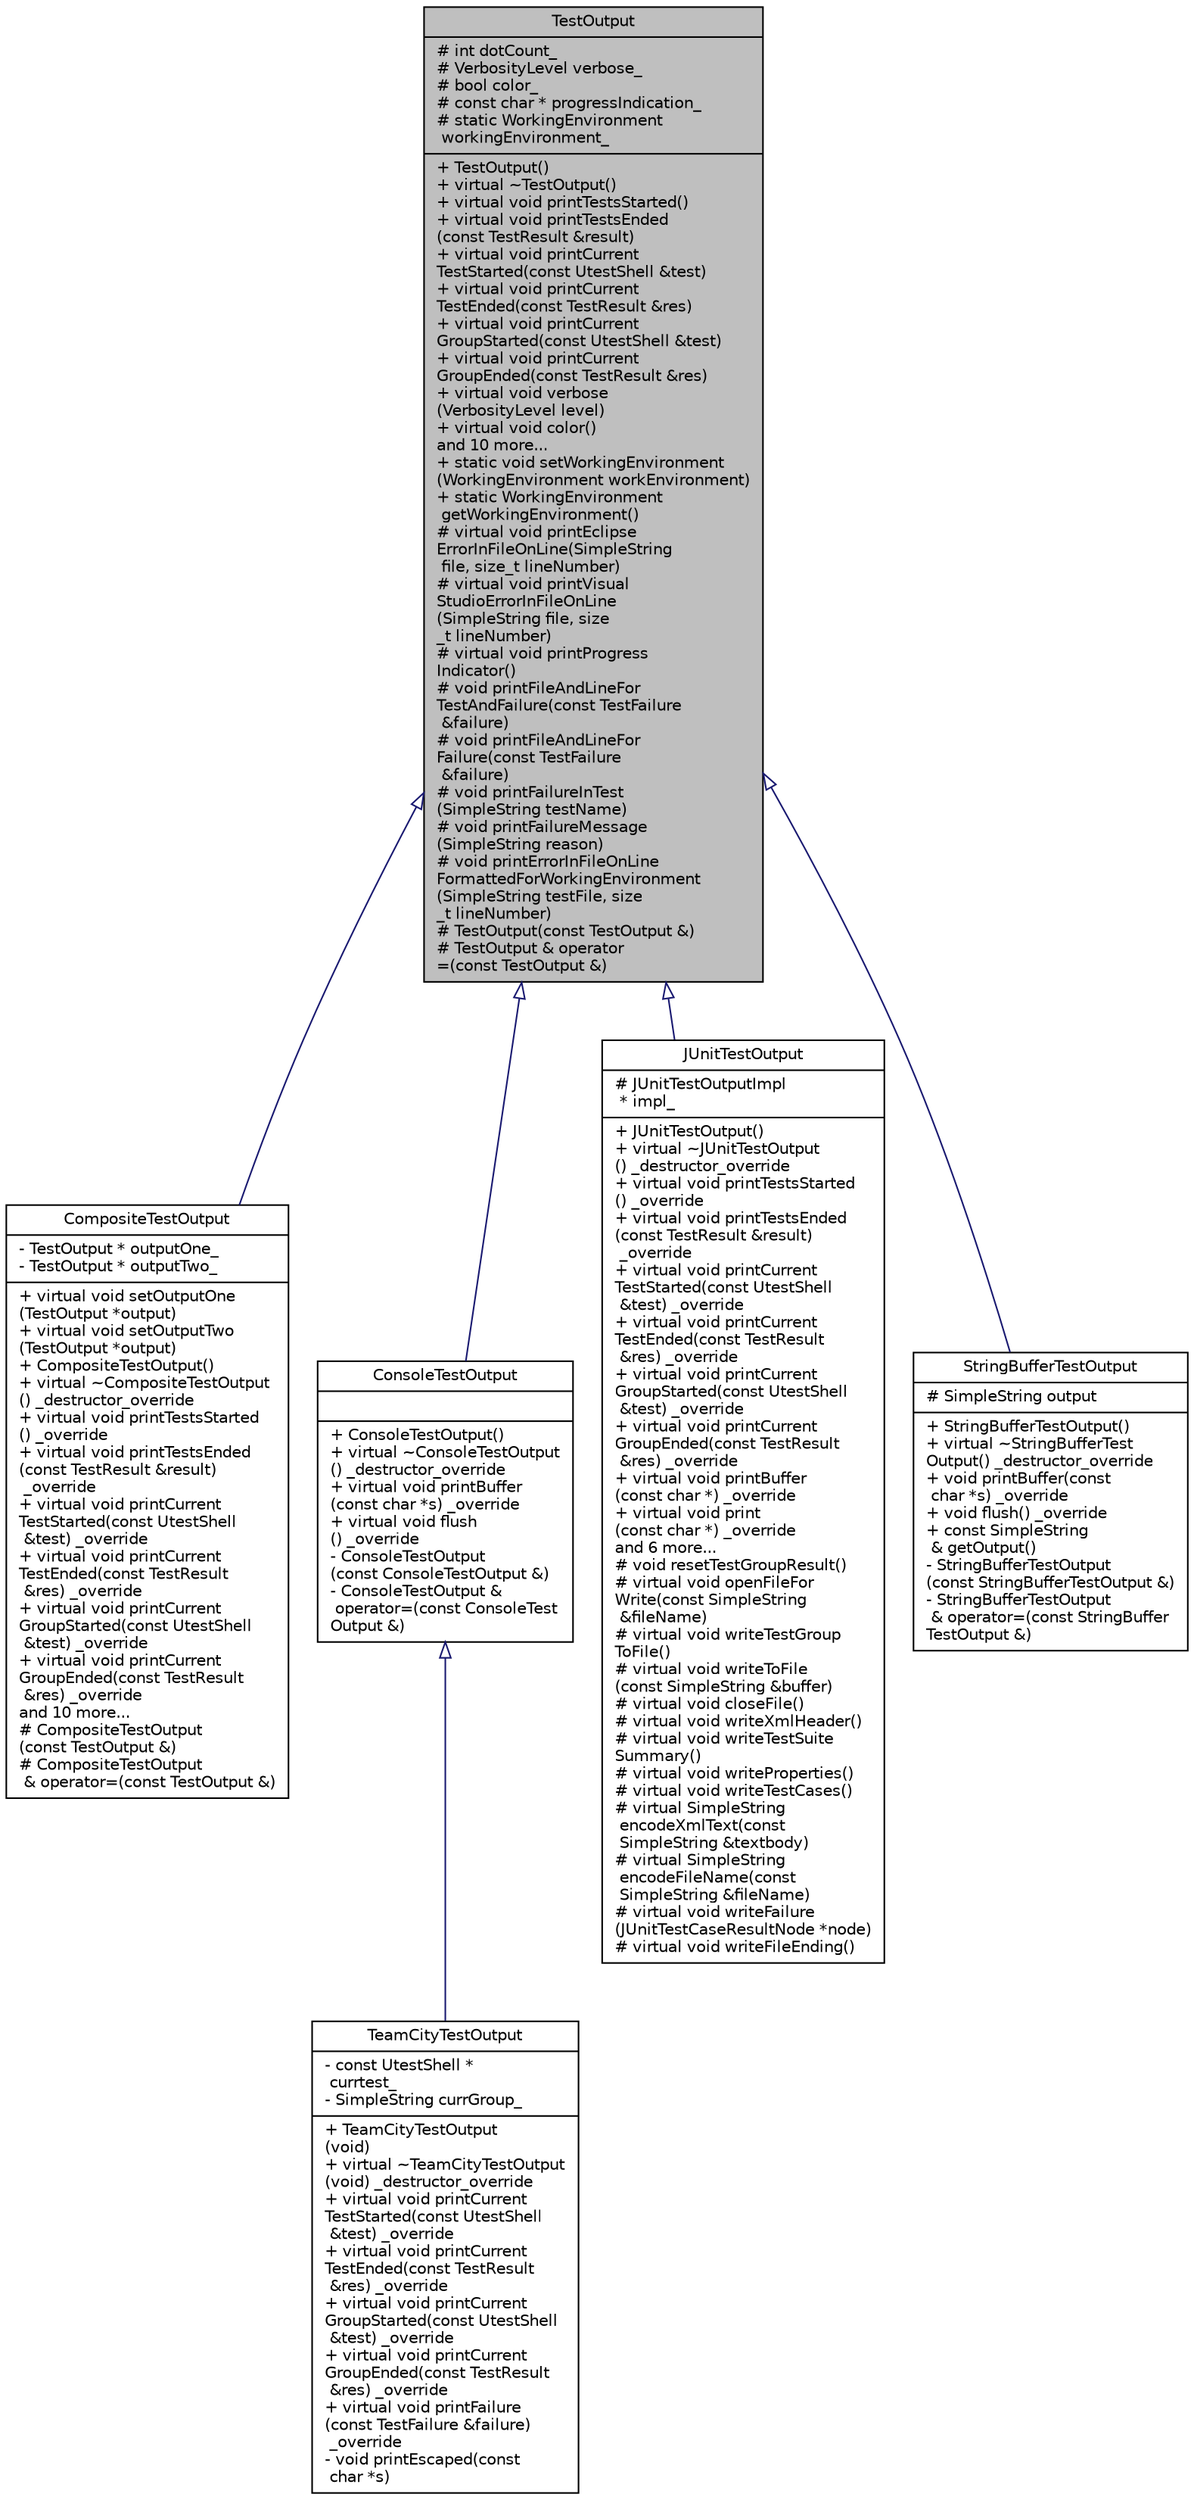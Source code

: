 digraph "TestOutput"
{
 // LATEX_PDF_SIZE
  edge [fontname="Helvetica",fontsize="10",labelfontname="Helvetica",labelfontsize="10"];
  node [fontname="Helvetica",fontsize="10",shape=record];
  Node1 [label="{TestOutput\n|# int dotCount_\l# VerbosityLevel verbose_\l# bool color_\l# const char * progressIndication_\l# static WorkingEnvironment\l workingEnvironment_\l|+  TestOutput()\l+ virtual ~TestOutput()\l+ virtual void printTestsStarted()\l+ virtual void printTestsEnded\l(const TestResult &result)\l+ virtual void printCurrent\lTestStarted(const UtestShell &test)\l+ virtual void printCurrent\lTestEnded(const TestResult &res)\l+ virtual void printCurrent\lGroupStarted(const UtestShell &test)\l+ virtual void printCurrent\lGroupEnded(const TestResult &res)\l+ virtual void verbose\l(VerbosityLevel level)\l+ virtual void color()\land 10 more...\l+ static void setWorkingEnvironment\l(WorkingEnvironment workEnvironment)\l+ static WorkingEnvironment\l getWorkingEnvironment()\l# virtual void printEclipse\lErrorInFileOnLine(SimpleString\l file, size_t lineNumber)\l# virtual void printVisual\lStudioErrorInFileOnLine\l(SimpleString file, size\l_t lineNumber)\l# virtual void printProgress\lIndicator()\l# void printFileAndLineFor\lTestAndFailure(const TestFailure\l &failure)\l# void printFileAndLineFor\lFailure(const TestFailure\l &failure)\l# void printFailureInTest\l(SimpleString testName)\l# void printFailureMessage\l(SimpleString reason)\l# void printErrorInFileOnLine\lFormattedForWorkingEnvironment\l(SimpleString testFile, size\l_t lineNumber)\l#  TestOutput(const TestOutput &)\l# TestOutput & operator\l=(const TestOutput &)\l}",height=0.2,width=0.4,color="black", fillcolor="grey75", style="filled", fontcolor="black",tooltip=" "];
  Node1 -> Node2 [dir="back",color="midnightblue",fontsize="10",style="solid",arrowtail="onormal",fontname="Helvetica"];
  Node2 [label="{CompositeTestOutput\n|- TestOutput * outputOne_\l- TestOutput * outputTwo_\l|+ virtual void setOutputOne\l(TestOutput *output)\l+ virtual void setOutputTwo\l(TestOutput *output)\l+  CompositeTestOutput()\l+ virtual ~CompositeTestOutput\l() _destructor_override\l+ virtual void printTestsStarted\l() _override\l+ virtual void printTestsEnded\l(const TestResult &result)\l _override\l+ virtual void printCurrent\lTestStarted(const UtestShell\l &test) _override\l+ virtual void printCurrent\lTestEnded(const TestResult\l &res) _override\l+ virtual void printCurrent\lGroupStarted(const UtestShell\l &test) _override\l+ virtual void printCurrent\lGroupEnded(const TestResult\l &res) _override\land 10 more...\l#  CompositeTestOutput\l(const TestOutput &)\l# CompositeTestOutput\l & operator=(const TestOutput &)\l}",height=0.2,width=0.4,color="black", fillcolor="white", style="filled",URL="$classCompositeTestOutput.html",tooltip=" "];
  Node1 -> Node3 [dir="back",color="midnightblue",fontsize="10",style="solid",arrowtail="onormal",fontname="Helvetica"];
  Node3 [label="{ConsoleTestOutput\n||+  ConsoleTestOutput()\l+ virtual ~ConsoleTestOutput\l() _destructor_override\l+ virtual void printBuffer\l(const char *s) _override\l+ virtual void flush\l() _override\l-  ConsoleTestOutput\l(const ConsoleTestOutput &)\l- ConsoleTestOutput &\l operator=(const ConsoleTest\lOutput &)\l}",height=0.2,width=0.4,color="black", fillcolor="white", style="filled",URL="$classConsoleTestOutput.html",tooltip=" "];
  Node3 -> Node4 [dir="back",color="midnightblue",fontsize="10",style="solid",arrowtail="onormal",fontname="Helvetica"];
  Node4 [label="{TeamCityTestOutput\n|- const UtestShell *\l currtest_\l- SimpleString currGroup_\l|+  TeamCityTestOutput\l(void)\l+ virtual ~TeamCityTestOutput\l(void) _destructor_override\l+ virtual void printCurrent\lTestStarted(const UtestShell\l &test) _override\l+ virtual void printCurrent\lTestEnded(const TestResult\l &res) _override\l+ virtual void printCurrent\lGroupStarted(const UtestShell\l &test) _override\l+ virtual void printCurrent\lGroupEnded(const TestResult\l &res) _override\l+ virtual void printFailure\l(const TestFailure &failure)\l _override\l- void printEscaped(const\l char *s)\l}",height=0.2,width=0.4,color="black", fillcolor="white", style="filled",URL="$classTeamCityTestOutput.html",tooltip=" "];
  Node1 -> Node5 [dir="back",color="midnightblue",fontsize="10",style="solid",arrowtail="onormal",fontname="Helvetica"];
  Node5 [label="{JUnitTestOutput\n|# JUnitTestOutputImpl\l * impl_\l|+  JUnitTestOutput()\l+ virtual ~JUnitTestOutput\l() _destructor_override\l+ virtual void printTestsStarted\l() _override\l+ virtual void printTestsEnded\l(const TestResult &result)\l _override\l+ virtual void printCurrent\lTestStarted(const UtestShell\l &test) _override\l+ virtual void printCurrent\lTestEnded(const TestResult\l &res) _override\l+ virtual void printCurrent\lGroupStarted(const UtestShell\l &test) _override\l+ virtual void printCurrent\lGroupEnded(const TestResult\l &res) _override\l+ virtual void printBuffer\l(const char *) _override\l+ virtual void print\l(const char *) _override\land 6 more...\l# void resetTestGroupResult()\l# virtual void openFileFor\lWrite(const SimpleString\l &fileName)\l# virtual void writeTestGroup\lToFile()\l# virtual void writeToFile\l(const SimpleString &buffer)\l# virtual void closeFile()\l# virtual void writeXmlHeader()\l# virtual void writeTestSuite\lSummary()\l# virtual void writeProperties()\l# virtual void writeTestCases()\l# virtual SimpleString\l encodeXmlText(const\l SimpleString &textbody)\l# virtual SimpleString\l encodeFileName(const\l SimpleString &fileName)\l# virtual void writeFailure\l(JUnitTestCaseResultNode *node)\l# virtual void writeFileEnding()\l}",height=0.2,width=0.4,color="black", fillcolor="white", style="filled",URL="$classJUnitTestOutput.html",tooltip=" "];
  Node1 -> Node6 [dir="back",color="midnightblue",fontsize="10",style="solid",arrowtail="onormal",fontname="Helvetica"];
  Node6 [label="{StringBufferTestOutput\n|# SimpleString output\l|+  StringBufferTestOutput()\l+ virtual ~StringBufferTest\lOutput() _destructor_override\l+ void printBuffer(const\l char *s) _override\l+ void flush() _override\l+ const SimpleString\l & getOutput()\l-  StringBufferTestOutput\l(const StringBufferTestOutput &)\l- StringBufferTestOutput\l & operator=(const StringBuffer\lTestOutput &)\l}",height=0.2,width=0.4,color="black", fillcolor="white", style="filled",URL="$classStringBufferTestOutput.html",tooltip=" "];
}
